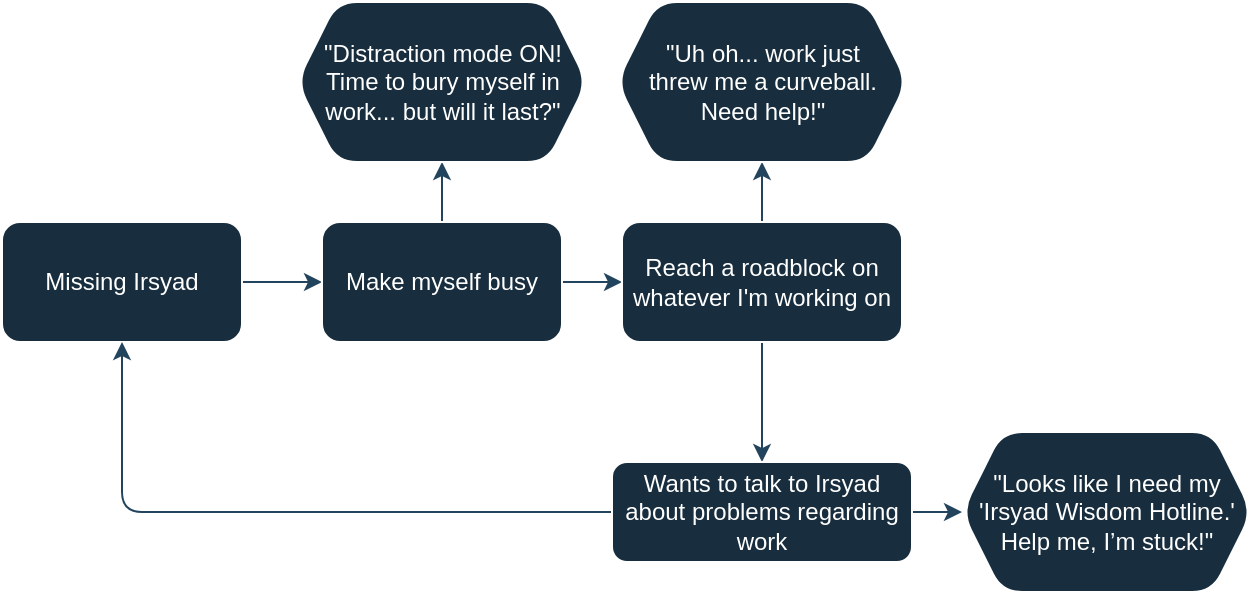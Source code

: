<mxfile version="24.7.10">
  <diagram name="Page-1" id="8C_rVini76Gff_sFu6wv">
    <mxGraphModel dx="1167" dy="619" grid="1" gridSize="10" guides="1" tooltips="1" connect="1" arrows="1" fold="1" page="1" pageScale="1" pageWidth="850" pageHeight="1100" math="0" shadow="0">
      <root>
        <mxCell id="0" />
        <mxCell id="1" parent="0" />
        <mxCell id="uzR3M7Jn88PTGXy6qsIw-9" value="" style="edgeStyle=orthogonalEdgeStyle;rounded=1;orthogonalLoop=1;jettySize=auto;html=1;labelBackgroundColor=none;strokeColor=#23445D;fontColor=default;" edge="1" parent="1" source="uzR3M7Jn88PTGXy6qsIw-7" target="uzR3M7Jn88PTGXy6qsIw-8">
          <mxGeometry relative="1" as="geometry" />
        </mxCell>
        <mxCell id="uzR3M7Jn88PTGXy6qsIw-7" value="Missing Irsyad" style="rounded=1;whiteSpace=wrap;html=1;labelBackgroundColor=none;fillColor=#182E3E;strokeColor=#FFFFFF;fontColor=#FFFFFF;" vertex="1" parent="1">
          <mxGeometry x="190" y="200" width="120" height="60" as="geometry" />
        </mxCell>
        <mxCell id="uzR3M7Jn88PTGXy6qsIw-11" value="" style="edgeStyle=orthogonalEdgeStyle;rounded=1;orthogonalLoop=1;jettySize=auto;html=1;labelBackgroundColor=none;strokeColor=#23445D;fontColor=default;" edge="1" parent="1" source="uzR3M7Jn88PTGXy6qsIw-8" target="uzR3M7Jn88PTGXy6qsIw-10">
          <mxGeometry relative="1" as="geometry" />
        </mxCell>
        <mxCell id="uzR3M7Jn88PTGXy6qsIw-22" value="" style="edgeStyle=orthogonalEdgeStyle;rounded=1;orthogonalLoop=1;jettySize=auto;html=1;labelBackgroundColor=none;strokeColor=#23445D;fontColor=default;" edge="1" parent="1" source="uzR3M7Jn88PTGXy6qsIw-8" target="uzR3M7Jn88PTGXy6qsIw-21">
          <mxGeometry relative="1" as="geometry" />
        </mxCell>
        <mxCell id="uzR3M7Jn88PTGXy6qsIw-8" value="Make myself busy" style="whiteSpace=wrap;html=1;rounded=1;labelBackgroundColor=none;fillColor=#182E3E;strokeColor=#FFFFFF;fontColor=#FFFFFF;" vertex="1" parent="1">
          <mxGeometry x="350" y="200" width="120" height="60" as="geometry" />
        </mxCell>
        <mxCell id="uzR3M7Jn88PTGXy6qsIw-13" value="" style="edgeStyle=orthogonalEdgeStyle;rounded=1;orthogonalLoop=1;jettySize=auto;html=1;labelBackgroundColor=none;strokeColor=#23445D;fontColor=default;" edge="1" parent="1" source="uzR3M7Jn88PTGXy6qsIw-10" target="uzR3M7Jn88PTGXy6qsIw-12">
          <mxGeometry relative="1" as="geometry" />
        </mxCell>
        <mxCell id="uzR3M7Jn88PTGXy6qsIw-29" value="" style="edgeStyle=orthogonalEdgeStyle;rounded=1;orthogonalLoop=1;jettySize=auto;html=1;labelBackgroundColor=none;strokeColor=#23445D;fontColor=default;" edge="1" parent="1" source="uzR3M7Jn88PTGXy6qsIw-10" target="uzR3M7Jn88PTGXy6qsIw-25">
          <mxGeometry relative="1" as="geometry" />
        </mxCell>
        <mxCell id="uzR3M7Jn88PTGXy6qsIw-10" value="Reach a roadblock on whatever I&#39;m working on" style="whiteSpace=wrap;html=1;rounded=1;labelBackgroundColor=none;fillColor=#182E3E;strokeColor=#FFFFFF;fontColor=#FFFFFF;" vertex="1" parent="1">
          <mxGeometry x="500" y="200" width="140" height="60" as="geometry" />
        </mxCell>
        <mxCell id="uzR3M7Jn88PTGXy6qsIw-18" style="edgeStyle=orthogonalEdgeStyle;rounded=1;orthogonalLoop=1;jettySize=auto;html=1;entryX=0.5;entryY=1;entryDx=0;entryDy=0;labelBackgroundColor=none;strokeColor=#23445D;fontColor=default;" edge="1" parent="1" source="uzR3M7Jn88PTGXy6qsIw-12" target="uzR3M7Jn88PTGXy6qsIw-7">
          <mxGeometry relative="1" as="geometry" />
        </mxCell>
        <mxCell id="uzR3M7Jn88PTGXy6qsIw-27" style="edgeStyle=orthogonalEdgeStyle;rounded=1;orthogonalLoop=1;jettySize=auto;html=1;labelBackgroundColor=none;strokeColor=#23445D;fontColor=default;" edge="1" parent="1" source="uzR3M7Jn88PTGXy6qsIw-12" target="uzR3M7Jn88PTGXy6qsIw-26">
          <mxGeometry relative="1" as="geometry" />
        </mxCell>
        <mxCell id="uzR3M7Jn88PTGXy6qsIw-12" value="Wants to talk to Irsyad about problems regarding work" style="whiteSpace=wrap;html=1;rounded=1;labelBackgroundColor=none;fillColor=#182E3E;strokeColor=#FFFFFF;fontColor=#FFFFFF;" vertex="1" parent="1">
          <mxGeometry x="495" y="320" width="150" height="50" as="geometry" />
        </mxCell>
        <mxCell id="uzR3M7Jn88PTGXy6qsIw-21" value="&quot;Distraction mode ON! Time to bury myself in work... but will it last?&quot;" style="shape=hexagon;perimeter=hexagonPerimeter2;whiteSpace=wrap;html=1;fixedSize=1;rounded=1;labelBackgroundColor=none;fillColor=#182E3E;strokeColor=#FFFFFF;fontColor=#FFFFFF;" vertex="1" parent="1">
          <mxGeometry x="337.5" y="90" width="145" height="80" as="geometry" />
        </mxCell>
        <mxCell id="uzR3M7Jn88PTGXy6qsIw-25" value="&amp;nbsp;&quot;Uh oh... work just&amp;nbsp;&lt;div&gt;threw me a curveball.&lt;/div&gt;&lt;div&gt;Need help!&quot;&lt;/div&gt;" style="shape=hexagon;perimeter=hexagonPerimeter2;whiteSpace=wrap;html=1;fixedSize=1;rounded=1;labelBackgroundColor=none;fillColor=#182E3E;strokeColor=#FFFFFF;fontColor=#FFFFFF;" vertex="1" parent="1">
          <mxGeometry x="497.5" y="90" width="145" height="80" as="geometry" />
        </mxCell>
        <mxCell id="uzR3M7Jn88PTGXy6qsIw-26" value="&quot;Looks like I need my &#39;Irsyad Wisdom Hotline.&#39; Help me, I’m stuck!&quot;" style="shape=hexagon;perimeter=hexagonPerimeter2;whiteSpace=wrap;html=1;fixedSize=1;rounded=1;labelBackgroundColor=none;fillColor=#182E3E;strokeColor=#FFFFFF;fontColor=#FFFFFF;" vertex="1" parent="1">
          <mxGeometry x="670" y="305" width="145" height="80" as="geometry" />
        </mxCell>
        <mxCell id="uzR3M7Jn88PTGXy6qsIw-28" value="&lt;h1 style=&quot;margin-top: 0px;&quot;&gt;&lt;br&gt;&lt;/h1&gt;&lt;p&gt;And we’re back! Full circle: Missing you already… again!&lt;br&gt;&lt;/p&gt;" style="text;html=1;whiteSpace=wrap;overflow=hidden;rounded=1;labelBackgroundColor=none;fontColor=#FFFFFF;" vertex="1" parent="1">
          <mxGeometry x="260" y="260" width="180" height="120" as="geometry" />
        </mxCell>
      </root>
    </mxGraphModel>
  </diagram>
</mxfile>
